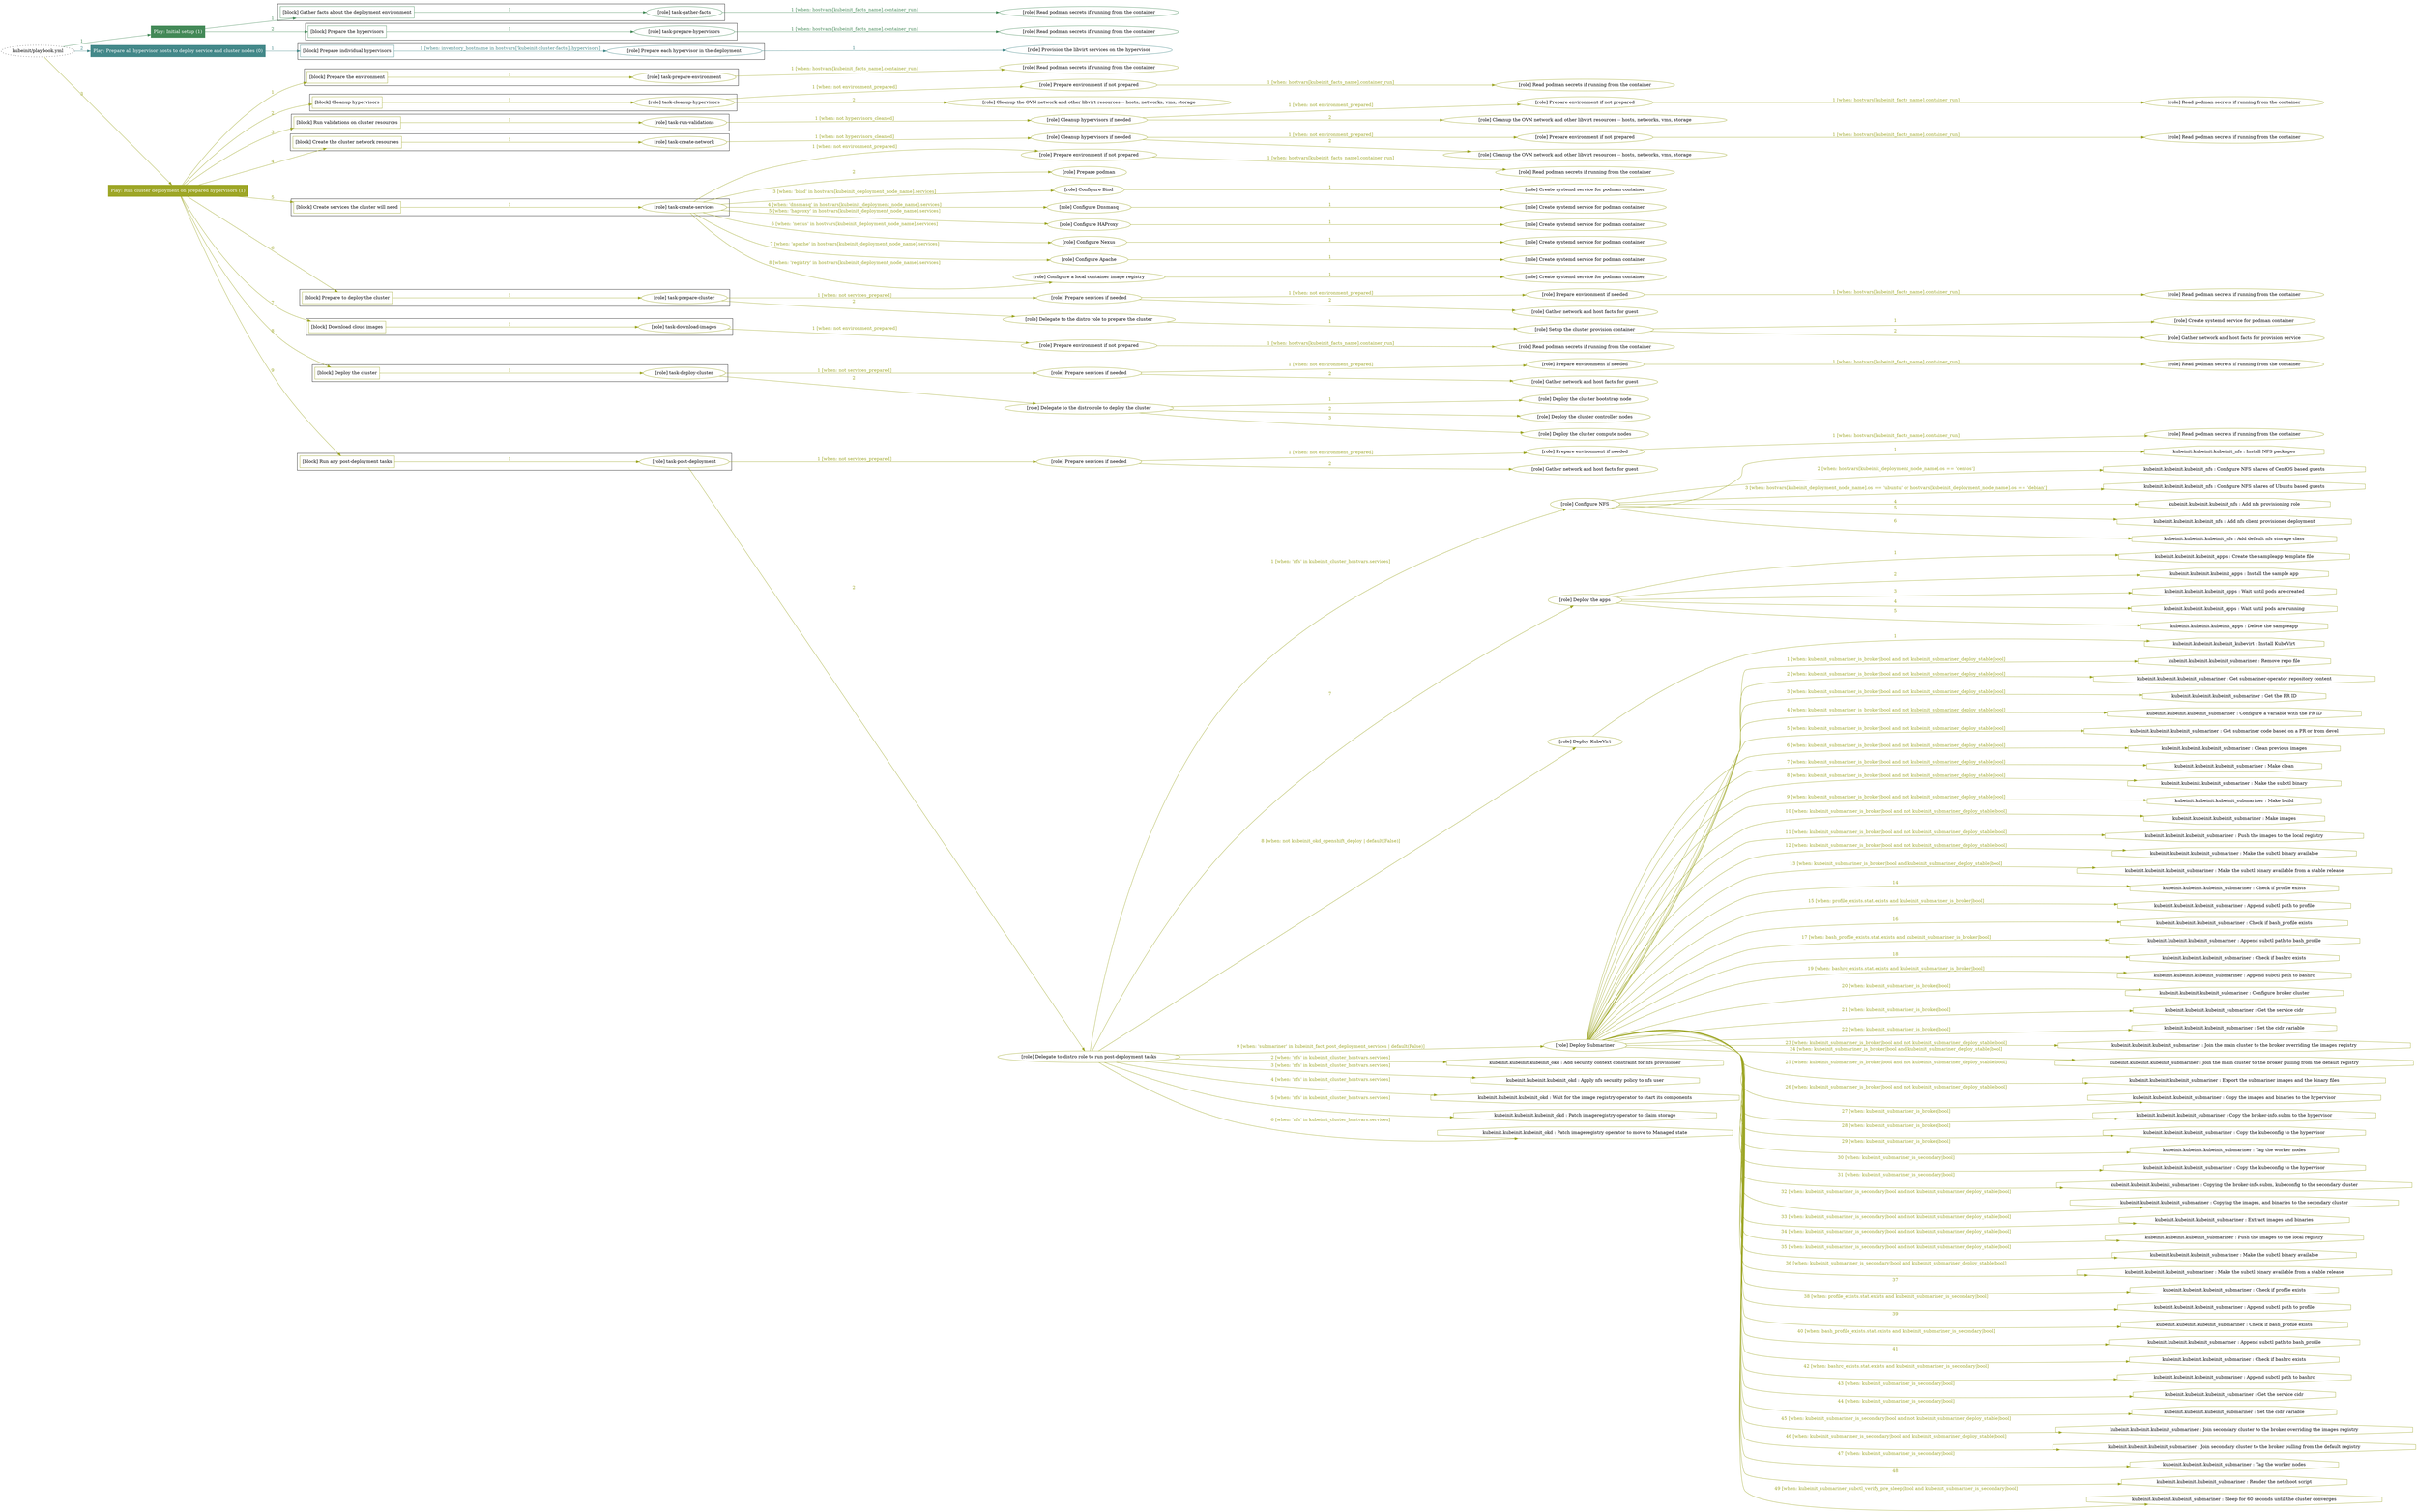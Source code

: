 digraph {
	graph [concentrate=true ordering=in rankdir=LR ratio=fill]
	edge [esep=5 sep=10]
	"kubeinit/playbook.yml" [id=root_node style=dotted]
	play_42cce6a5 [label="Play: Initial setup (1)" color="#438957" fontcolor="#ffffff" id=play_42cce6a5 shape=box style=filled tooltip=localhost]
	"kubeinit/playbook.yml" -> play_42cce6a5 [label="1 " color="#438957" fontcolor="#438957" id=edge_cfff9d50 labeltooltip="1 " tooltip="1 "]
	subgraph "Read podman secrets if running from the container" {
		role_5c3f61fb [label="[role] Read podman secrets if running from the container" color="#438957" id=role_5c3f61fb tooltip="Read podman secrets if running from the container"]
	}
	subgraph "task-gather-facts" {
		role_bfe62b3a [label="[role] task-gather-facts" color="#438957" id=role_bfe62b3a tooltip="task-gather-facts"]
		role_bfe62b3a -> role_5c3f61fb [label="1 [when: hostvars[kubeinit_facts_name].container_run]" color="#438957" fontcolor="#438957" id=edge_d57b0443 labeltooltip="1 [when: hostvars[kubeinit_facts_name].container_run]" tooltip="1 [when: hostvars[kubeinit_facts_name].container_run]"]
	}
	subgraph "Read podman secrets if running from the container" {
		role_46899b60 [label="[role] Read podman secrets if running from the container" color="#438957" id=role_46899b60 tooltip="Read podman secrets if running from the container"]
	}
	subgraph "task-prepare-hypervisors" {
		role_7db9aec5 [label="[role] task-prepare-hypervisors" color="#438957" id=role_7db9aec5 tooltip="task-prepare-hypervisors"]
		role_7db9aec5 -> role_46899b60 [label="1 [when: hostvars[kubeinit_facts_name].container_run]" color="#438957" fontcolor="#438957" id=edge_77476906 labeltooltip="1 [when: hostvars[kubeinit_facts_name].container_run]" tooltip="1 [when: hostvars[kubeinit_facts_name].container_run]"]
	}
	subgraph "Play: Initial setup (1)" {
		play_42cce6a5 -> block_2612ef99 [label=1 color="#438957" fontcolor="#438957" id=edge_4b64748c labeltooltip=1 tooltip=1]
		subgraph cluster_block_2612ef99 {
			block_2612ef99 [label="[block] Gather facts about the deployment environment" color="#438957" id=block_2612ef99 labeltooltip="Gather facts about the deployment environment" shape=box tooltip="Gather facts about the deployment environment"]
			block_2612ef99 -> role_bfe62b3a [label="1 " color="#438957" fontcolor="#438957" id=edge_62fc9cc1 labeltooltip="1 " tooltip="1 "]
		}
		play_42cce6a5 -> block_87e527e1 [label=2 color="#438957" fontcolor="#438957" id=edge_7e9fe523 labeltooltip=2 tooltip=2]
		subgraph cluster_block_87e527e1 {
			block_87e527e1 [label="[block] Prepare the hypervisors" color="#438957" id=block_87e527e1 labeltooltip="Prepare the hypervisors" shape=box tooltip="Prepare the hypervisors"]
			block_87e527e1 -> role_7db9aec5 [label="1 " color="#438957" fontcolor="#438957" id=edge_1ca3d227 labeltooltip="1 " tooltip="1 "]
		}
	}
	play_cac1f98c [label="Play: Prepare all hypervisor hosts to deploy service and cluster nodes (0)" color="#438889" fontcolor="#ffffff" id=play_cac1f98c shape=box style=filled tooltip="Play: Prepare all hypervisor hosts to deploy service and cluster nodes (0)"]
	"kubeinit/playbook.yml" -> play_cac1f98c [label="2 " color="#438889" fontcolor="#438889" id=edge_4b799116 labeltooltip="2 " tooltip="2 "]
	subgraph "Provision the libvirt services on the hypervisor" {
		role_eef55ec4 [label="[role] Provision the libvirt services on the hypervisor" color="#438889" id=role_eef55ec4 tooltip="Provision the libvirt services on the hypervisor"]
	}
	subgraph "Prepare each hypervisor in the deployment" {
		role_e46063d4 [label="[role] Prepare each hypervisor in the deployment" color="#438889" id=role_e46063d4 tooltip="Prepare each hypervisor in the deployment"]
		role_e46063d4 -> role_eef55ec4 [label="1 " color="#438889" fontcolor="#438889" id=edge_6f7a7979 labeltooltip="1 " tooltip="1 "]
	}
	subgraph "Play: Prepare all hypervisor hosts to deploy service and cluster nodes (0)" {
		play_cac1f98c -> block_11e34cba [label=1 color="#438889" fontcolor="#438889" id=edge_0b205a5a labeltooltip=1 tooltip=1]
		subgraph cluster_block_11e34cba {
			block_11e34cba [label="[block] Prepare individual hypervisors" color="#438889" id=block_11e34cba labeltooltip="Prepare individual hypervisors" shape=box tooltip="Prepare individual hypervisors"]
			block_11e34cba -> role_e46063d4 [label="1 [when: inventory_hostname in hostvars['kubeinit-cluster-facts'].hypervisors]" color="#438889" fontcolor="#438889" id=edge_dca8f9c6 labeltooltip="1 [when: inventory_hostname in hostvars['kubeinit-cluster-facts'].hypervisors]" tooltip="1 [when: inventory_hostname in hostvars['kubeinit-cluster-facts'].hypervisors]"]
		}
	}
	play_2611233d [label="Play: Run cluster deployment on prepared hypervisors (1)" color="#9da626" fontcolor="#ffffff" id=play_2611233d shape=box style=filled tooltip=localhost]
	"kubeinit/playbook.yml" -> play_2611233d [label="3 " color="#9da626" fontcolor="#9da626" id=edge_a5fa0fc0 labeltooltip="3 " tooltip="3 "]
	subgraph "Read podman secrets if running from the container" {
		role_19d1912a [label="[role] Read podman secrets if running from the container" color="#9da626" id=role_19d1912a tooltip="Read podman secrets if running from the container"]
	}
	subgraph "task-prepare-environment" {
		role_9ace83a0 [label="[role] task-prepare-environment" color="#9da626" id=role_9ace83a0 tooltip="task-prepare-environment"]
		role_9ace83a0 -> role_19d1912a [label="1 [when: hostvars[kubeinit_facts_name].container_run]" color="#9da626" fontcolor="#9da626" id=edge_2b0a9d65 labeltooltip="1 [when: hostvars[kubeinit_facts_name].container_run]" tooltip="1 [when: hostvars[kubeinit_facts_name].container_run]"]
	}
	subgraph "Read podman secrets if running from the container" {
		role_6fc59593 [label="[role] Read podman secrets if running from the container" color="#9da626" id=role_6fc59593 tooltip="Read podman secrets if running from the container"]
	}
	subgraph "Prepare environment if not prepared" {
		role_04ed0e8a [label="[role] Prepare environment if not prepared" color="#9da626" id=role_04ed0e8a tooltip="Prepare environment if not prepared"]
		role_04ed0e8a -> role_6fc59593 [label="1 [when: hostvars[kubeinit_facts_name].container_run]" color="#9da626" fontcolor="#9da626" id=edge_0fd6fac5 labeltooltip="1 [when: hostvars[kubeinit_facts_name].container_run]" tooltip="1 [when: hostvars[kubeinit_facts_name].container_run]"]
	}
	subgraph "Cleanup the OVN network and other libvirt resources -- hosts, networks, vms, storage" {
		role_d117c8b1 [label="[role] Cleanup the OVN network and other libvirt resources -- hosts, networks, vms, storage" color="#9da626" id=role_d117c8b1 tooltip="Cleanup the OVN network and other libvirt resources -- hosts, networks, vms, storage"]
	}
	subgraph "task-cleanup-hypervisors" {
		role_765df391 [label="[role] task-cleanup-hypervisors" color="#9da626" id=role_765df391 tooltip="task-cleanup-hypervisors"]
		role_765df391 -> role_04ed0e8a [label="1 [when: not environment_prepared]" color="#9da626" fontcolor="#9da626" id=edge_7f606505 labeltooltip="1 [when: not environment_prepared]" tooltip="1 [when: not environment_prepared]"]
		role_765df391 -> role_d117c8b1 [label="2 " color="#9da626" fontcolor="#9da626" id=edge_eddaec33 labeltooltip="2 " tooltip="2 "]
	}
	subgraph "Read podman secrets if running from the container" {
		role_8f0e13f8 [label="[role] Read podman secrets if running from the container" color="#9da626" id=role_8f0e13f8 tooltip="Read podman secrets if running from the container"]
	}
	subgraph "Prepare environment if not prepared" {
		role_3801e904 [label="[role] Prepare environment if not prepared" color="#9da626" id=role_3801e904 tooltip="Prepare environment if not prepared"]
		role_3801e904 -> role_8f0e13f8 [label="1 [when: hostvars[kubeinit_facts_name].container_run]" color="#9da626" fontcolor="#9da626" id=edge_7d2c008b labeltooltip="1 [when: hostvars[kubeinit_facts_name].container_run]" tooltip="1 [when: hostvars[kubeinit_facts_name].container_run]"]
	}
	subgraph "Cleanup the OVN network and other libvirt resources -- hosts, networks, vms, storage" {
		role_2d42d610 [label="[role] Cleanup the OVN network and other libvirt resources -- hosts, networks, vms, storage" color="#9da626" id=role_2d42d610 tooltip="Cleanup the OVN network and other libvirt resources -- hosts, networks, vms, storage"]
	}
	subgraph "Cleanup hypervisors if needed" {
		role_ade77dce [label="[role] Cleanup hypervisors if needed" color="#9da626" id=role_ade77dce tooltip="Cleanup hypervisors if needed"]
		role_ade77dce -> role_3801e904 [label="1 [when: not environment_prepared]" color="#9da626" fontcolor="#9da626" id=edge_4a5fc7aa labeltooltip="1 [when: not environment_prepared]" tooltip="1 [when: not environment_prepared]"]
		role_ade77dce -> role_2d42d610 [label="2 " color="#9da626" fontcolor="#9da626" id=edge_21ef4fc3 labeltooltip="2 " tooltip="2 "]
	}
	subgraph "task-run-validations" {
		role_a54dd58f [label="[role] task-run-validations" color="#9da626" id=role_a54dd58f tooltip="task-run-validations"]
		role_a54dd58f -> role_ade77dce [label="1 [when: not hypervisors_cleaned]" color="#9da626" fontcolor="#9da626" id=edge_a202791b labeltooltip="1 [when: not hypervisors_cleaned]" tooltip="1 [when: not hypervisors_cleaned]"]
	}
	subgraph "Read podman secrets if running from the container" {
		role_76b1484b [label="[role] Read podman secrets if running from the container" color="#9da626" id=role_76b1484b tooltip="Read podman secrets if running from the container"]
	}
	subgraph "Prepare environment if not prepared" {
		role_05260f45 [label="[role] Prepare environment if not prepared" color="#9da626" id=role_05260f45 tooltip="Prepare environment if not prepared"]
		role_05260f45 -> role_76b1484b [label="1 [when: hostvars[kubeinit_facts_name].container_run]" color="#9da626" fontcolor="#9da626" id=edge_aee31276 labeltooltip="1 [when: hostvars[kubeinit_facts_name].container_run]" tooltip="1 [when: hostvars[kubeinit_facts_name].container_run]"]
	}
	subgraph "Cleanup the OVN network and other libvirt resources -- hosts, networks, vms, storage" {
		role_9d1c5d70 [label="[role] Cleanup the OVN network and other libvirt resources -- hosts, networks, vms, storage" color="#9da626" id=role_9d1c5d70 tooltip="Cleanup the OVN network and other libvirt resources -- hosts, networks, vms, storage"]
	}
	subgraph "Cleanup hypervisors if needed" {
		role_c262c5fa [label="[role] Cleanup hypervisors if needed" color="#9da626" id=role_c262c5fa tooltip="Cleanup hypervisors if needed"]
		role_c262c5fa -> role_05260f45 [label="1 [when: not environment_prepared]" color="#9da626" fontcolor="#9da626" id=edge_9c12d416 labeltooltip="1 [when: not environment_prepared]" tooltip="1 [when: not environment_prepared]"]
		role_c262c5fa -> role_9d1c5d70 [label="2 " color="#9da626" fontcolor="#9da626" id=edge_b4fb2f6b labeltooltip="2 " tooltip="2 "]
	}
	subgraph "task-create-network" {
		role_e4347219 [label="[role] task-create-network" color="#9da626" id=role_e4347219 tooltip="task-create-network"]
		role_e4347219 -> role_c262c5fa [label="1 [when: not hypervisors_cleaned]" color="#9da626" fontcolor="#9da626" id=edge_45ff2185 labeltooltip="1 [when: not hypervisors_cleaned]" tooltip="1 [when: not hypervisors_cleaned]"]
	}
	subgraph "Read podman secrets if running from the container" {
		role_058c6c3e [label="[role] Read podman secrets if running from the container" color="#9da626" id=role_058c6c3e tooltip="Read podman secrets if running from the container"]
	}
	subgraph "Prepare environment if not prepared" {
		role_8e733ec6 [label="[role] Prepare environment if not prepared" color="#9da626" id=role_8e733ec6 tooltip="Prepare environment if not prepared"]
		role_8e733ec6 -> role_058c6c3e [label="1 [when: hostvars[kubeinit_facts_name].container_run]" color="#9da626" fontcolor="#9da626" id=edge_9b6ac3eb labeltooltip="1 [when: hostvars[kubeinit_facts_name].container_run]" tooltip="1 [when: hostvars[kubeinit_facts_name].container_run]"]
	}
	subgraph "Prepare podman" {
		role_c71869dc [label="[role] Prepare podman" color="#9da626" id=role_c71869dc tooltip="Prepare podman"]
	}
	subgraph "Create systemd service for podman container" {
		role_96969e6d [label="[role] Create systemd service for podman container" color="#9da626" id=role_96969e6d tooltip="Create systemd service for podman container"]
	}
	subgraph "Configure Bind" {
		role_bf77aa58 [label="[role] Configure Bind" color="#9da626" id=role_bf77aa58 tooltip="Configure Bind"]
		role_bf77aa58 -> role_96969e6d [label="1 " color="#9da626" fontcolor="#9da626" id=edge_381c0ee9 labeltooltip="1 " tooltip="1 "]
	}
	subgraph "Create systemd service for podman container" {
		role_5d0c9477 [label="[role] Create systemd service for podman container" color="#9da626" id=role_5d0c9477 tooltip="Create systemd service for podman container"]
	}
	subgraph "Configure Dnsmasq" {
		role_28f471fd [label="[role] Configure Dnsmasq" color="#9da626" id=role_28f471fd tooltip="Configure Dnsmasq"]
		role_28f471fd -> role_5d0c9477 [label="1 " color="#9da626" fontcolor="#9da626" id=edge_2110c079 labeltooltip="1 " tooltip="1 "]
	}
	subgraph "Create systemd service for podman container" {
		role_eef89f48 [label="[role] Create systemd service for podman container" color="#9da626" id=role_eef89f48 tooltip="Create systemd service for podman container"]
	}
	subgraph "Configure HAProxy" {
		role_4715ae6d [label="[role] Configure HAProxy" color="#9da626" id=role_4715ae6d tooltip="Configure HAProxy"]
		role_4715ae6d -> role_eef89f48 [label="1 " color="#9da626" fontcolor="#9da626" id=edge_57bc27c4 labeltooltip="1 " tooltip="1 "]
	}
	subgraph "Create systemd service for podman container" {
		role_e46162ec [label="[role] Create systemd service for podman container" color="#9da626" id=role_e46162ec tooltip="Create systemd service for podman container"]
	}
	subgraph "Configure Nexus" {
		role_b9d3e4fc [label="[role] Configure Nexus" color="#9da626" id=role_b9d3e4fc tooltip="Configure Nexus"]
		role_b9d3e4fc -> role_e46162ec [label="1 " color="#9da626" fontcolor="#9da626" id=edge_f5526321 labeltooltip="1 " tooltip="1 "]
	}
	subgraph "Create systemd service for podman container" {
		role_b4698236 [label="[role] Create systemd service for podman container" color="#9da626" id=role_b4698236 tooltip="Create systemd service for podman container"]
	}
	subgraph "Configure Apache" {
		role_d076f06e [label="[role] Configure Apache" color="#9da626" id=role_d076f06e tooltip="Configure Apache"]
		role_d076f06e -> role_b4698236 [label="1 " color="#9da626" fontcolor="#9da626" id=edge_c715fb42 labeltooltip="1 " tooltip="1 "]
	}
	subgraph "Create systemd service for podman container" {
		role_dffd22ee [label="[role] Create systemd service for podman container" color="#9da626" id=role_dffd22ee tooltip="Create systemd service for podman container"]
	}
	subgraph "Configure a local container image registry" {
		role_b4f660ff [label="[role] Configure a local container image registry" color="#9da626" id=role_b4f660ff tooltip="Configure a local container image registry"]
		role_b4f660ff -> role_dffd22ee [label="1 " color="#9da626" fontcolor="#9da626" id=edge_3243a214 labeltooltip="1 " tooltip="1 "]
	}
	subgraph "task-create-services" {
		role_027b1e3f [label="[role] task-create-services" color="#9da626" id=role_027b1e3f tooltip="task-create-services"]
		role_027b1e3f -> role_8e733ec6 [label="1 [when: not environment_prepared]" color="#9da626" fontcolor="#9da626" id=edge_28552c92 labeltooltip="1 [when: not environment_prepared]" tooltip="1 [when: not environment_prepared]"]
		role_027b1e3f -> role_c71869dc [label="2 " color="#9da626" fontcolor="#9da626" id=edge_92f28d2d labeltooltip="2 " tooltip="2 "]
		role_027b1e3f -> role_bf77aa58 [label="3 [when: 'bind' in hostvars[kubeinit_deployment_node_name].services]" color="#9da626" fontcolor="#9da626" id=edge_9b7a5a11 labeltooltip="3 [when: 'bind' in hostvars[kubeinit_deployment_node_name].services]" tooltip="3 [when: 'bind' in hostvars[kubeinit_deployment_node_name].services]"]
		role_027b1e3f -> role_28f471fd [label="4 [when: 'dnsmasq' in hostvars[kubeinit_deployment_node_name].services]" color="#9da626" fontcolor="#9da626" id=edge_e1fa5430 labeltooltip="4 [when: 'dnsmasq' in hostvars[kubeinit_deployment_node_name].services]" tooltip="4 [when: 'dnsmasq' in hostvars[kubeinit_deployment_node_name].services]"]
		role_027b1e3f -> role_4715ae6d [label="5 [when: 'haproxy' in hostvars[kubeinit_deployment_node_name].services]" color="#9da626" fontcolor="#9da626" id=edge_b25ad23d labeltooltip="5 [when: 'haproxy' in hostvars[kubeinit_deployment_node_name].services]" tooltip="5 [when: 'haproxy' in hostvars[kubeinit_deployment_node_name].services]"]
		role_027b1e3f -> role_b9d3e4fc [label="6 [when: 'nexus' in hostvars[kubeinit_deployment_node_name].services]" color="#9da626" fontcolor="#9da626" id=edge_dae06e95 labeltooltip="6 [when: 'nexus' in hostvars[kubeinit_deployment_node_name].services]" tooltip="6 [when: 'nexus' in hostvars[kubeinit_deployment_node_name].services]"]
		role_027b1e3f -> role_d076f06e [label="7 [when: 'apache' in hostvars[kubeinit_deployment_node_name].services]" color="#9da626" fontcolor="#9da626" id=edge_4303bf30 labeltooltip="7 [when: 'apache' in hostvars[kubeinit_deployment_node_name].services]" tooltip="7 [when: 'apache' in hostvars[kubeinit_deployment_node_name].services]"]
		role_027b1e3f -> role_b4f660ff [label="8 [when: 'registry' in hostvars[kubeinit_deployment_node_name].services]" color="#9da626" fontcolor="#9da626" id=edge_5d935e5f labeltooltip="8 [when: 'registry' in hostvars[kubeinit_deployment_node_name].services]" tooltip="8 [when: 'registry' in hostvars[kubeinit_deployment_node_name].services]"]
	}
	subgraph "Read podman secrets if running from the container" {
		role_5570ebdb [label="[role] Read podman secrets if running from the container" color="#9da626" id=role_5570ebdb tooltip="Read podman secrets if running from the container"]
	}
	subgraph "Prepare environment if needed" {
		role_5d3e1a8d [label="[role] Prepare environment if needed" color="#9da626" id=role_5d3e1a8d tooltip="Prepare environment if needed"]
		role_5d3e1a8d -> role_5570ebdb [label="1 [when: hostvars[kubeinit_facts_name].container_run]" color="#9da626" fontcolor="#9da626" id=edge_205c4587 labeltooltip="1 [when: hostvars[kubeinit_facts_name].container_run]" tooltip="1 [when: hostvars[kubeinit_facts_name].container_run]"]
	}
	subgraph "Gather network and host facts for guest" {
		role_bfc153e5 [label="[role] Gather network and host facts for guest" color="#9da626" id=role_bfc153e5 tooltip="Gather network and host facts for guest"]
	}
	subgraph "Prepare services if needed" {
		role_a316d84e [label="[role] Prepare services if needed" color="#9da626" id=role_a316d84e tooltip="Prepare services if needed"]
		role_a316d84e -> role_5d3e1a8d [label="1 [when: not environment_prepared]" color="#9da626" fontcolor="#9da626" id=edge_700c7798 labeltooltip="1 [when: not environment_prepared]" tooltip="1 [when: not environment_prepared]"]
		role_a316d84e -> role_bfc153e5 [label="2 " color="#9da626" fontcolor="#9da626" id=edge_8182314f labeltooltip="2 " tooltip="2 "]
	}
	subgraph "Create systemd service for podman container" {
		role_91d63cb1 [label="[role] Create systemd service for podman container" color="#9da626" id=role_91d63cb1 tooltip="Create systemd service for podman container"]
	}
	subgraph "Gather network and host facts for provision service" {
		role_9dd1d942 [label="[role] Gather network and host facts for provision service" color="#9da626" id=role_9dd1d942 tooltip="Gather network and host facts for provision service"]
	}
	subgraph "Setup the cluster provision container" {
		role_8c0d08cd [label="[role] Setup the cluster provision container" color="#9da626" id=role_8c0d08cd tooltip="Setup the cluster provision container"]
		role_8c0d08cd -> role_91d63cb1 [label="1 " color="#9da626" fontcolor="#9da626" id=edge_317adf7c labeltooltip="1 " tooltip="1 "]
		role_8c0d08cd -> role_9dd1d942 [label="2 " color="#9da626" fontcolor="#9da626" id=edge_94e5c860 labeltooltip="2 " tooltip="2 "]
	}
	subgraph "Delegate to the distro role to prepare the cluster" {
		role_8bb4bc93 [label="[role] Delegate to the distro role to prepare the cluster" color="#9da626" id=role_8bb4bc93 tooltip="Delegate to the distro role to prepare the cluster"]
		role_8bb4bc93 -> role_8c0d08cd [label="1 " color="#9da626" fontcolor="#9da626" id=edge_2286fcc6 labeltooltip="1 " tooltip="1 "]
	}
	subgraph "task-prepare-cluster" {
		role_35d59889 [label="[role] task-prepare-cluster" color="#9da626" id=role_35d59889 tooltip="task-prepare-cluster"]
		role_35d59889 -> role_a316d84e [label="1 [when: not services_prepared]" color="#9da626" fontcolor="#9da626" id=edge_e98fdce1 labeltooltip="1 [when: not services_prepared]" tooltip="1 [when: not services_prepared]"]
		role_35d59889 -> role_8bb4bc93 [label="2 " color="#9da626" fontcolor="#9da626" id=edge_489a178f labeltooltip="2 " tooltip="2 "]
	}
	subgraph "Read podman secrets if running from the container" {
		role_2b218127 [label="[role] Read podman secrets if running from the container" color="#9da626" id=role_2b218127 tooltip="Read podman secrets if running from the container"]
	}
	subgraph "Prepare environment if not prepared" {
		role_f9be881f [label="[role] Prepare environment if not prepared" color="#9da626" id=role_f9be881f tooltip="Prepare environment if not prepared"]
		role_f9be881f -> role_2b218127 [label="1 [when: hostvars[kubeinit_facts_name].container_run]" color="#9da626" fontcolor="#9da626" id=edge_d00becee labeltooltip="1 [when: hostvars[kubeinit_facts_name].container_run]" tooltip="1 [when: hostvars[kubeinit_facts_name].container_run]"]
	}
	subgraph "task-download-images" {
		role_0ecc5738 [label="[role] task-download-images" color="#9da626" id=role_0ecc5738 tooltip="task-download-images"]
		role_0ecc5738 -> role_f9be881f [label="1 [when: not environment_prepared]" color="#9da626" fontcolor="#9da626" id=edge_688b8e1a labeltooltip="1 [when: not environment_prepared]" tooltip="1 [when: not environment_prepared]"]
	}
	subgraph "Read podman secrets if running from the container" {
		role_a7e645ca [label="[role] Read podman secrets if running from the container" color="#9da626" id=role_a7e645ca tooltip="Read podman secrets if running from the container"]
	}
	subgraph "Prepare environment if needed" {
		role_a5c27681 [label="[role] Prepare environment if needed" color="#9da626" id=role_a5c27681 tooltip="Prepare environment if needed"]
		role_a5c27681 -> role_a7e645ca [label="1 [when: hostvars[kubeinit_facts_name].container_run]" color="#9da626" fontcolor="#9da626" id=edge_1b699ea5 labeltooltip="1 [when: hostvars[kubeinit_facts_name].container_run]" tooltip="1 [when: hostvars[kubeinit_facts_name].container_run]"]
	}
	subgraph "Gather network and host facts for guest" {
		role_48d72b9c [label="[role] Gather network and host facts for guest" color="#9da626" id=role_48d72b9c tooltip="Gather network and host facts for guest"]
	}
	subgraph "Prepare services if needed" {
		role_309179b0 [label="[role] Prepare services if needed" color="#9da626" id=role_309179b0 tooltip="Prepare services if needed"]
		role_309179b0 -> role_a5c27681 [label="1 [when: not environment_prepared]" color="#9da626" fontcolor="#9da626" id=edge_f3d09053 labeltooltip="1 [when: not environment_prepared]" tooltip="1 [when: not environment_prepared]"]
		role_309179b0 -> role_48d72b9c [label="2 " color="#9da626" fontcolor="#9da626" id=edge_b4696058 labeltooltip="2 " tooltip="2 "]
	}
	subgraph "Deploy the cluster bootstrap node" {
		role_9895fcb1 [label="[role] Deploy the cluster bootstrap node" color="#9da626" id=role_9895fcb1 tooltip="Deploy the cluster bootstrap node"]
	}
	subgraph "Deploy the cluster controller nodes" {
		role_aa1b98f7 [label="[role] Deploy the cluster controller nodes" color="#9da626" id=role_aa1b98f7 tooltip="Deploy the cluster controller nodes"]
	}
	subgraph "Deploy the cluster compute nodes" {
		role_c4c3ea59 [label="[role] Deploy the cluster compute nodes" color="#9da626" id=role_c4c3ea59 tooltip="Deploy the cluster compute nodes"]
	}
	subgraph "Delegate to the distro role to deploy the cluster" {
		role_a49b84d0 [label="[role] Delegate to the distro role to deploy the cluster" color="#9da626" id=role_a49b84d0 tooltip="Delegate to the distro role to deploy the cluster"]
		role_a49b84d0 -> role_9895fcb1 [label="1 " color="#9da626" fontcolor="#9da626" id=edge_2819f475 labeltooltip="1 " tooltip="1 "]
		role_a49b84d0 -> role_aa1b98f7 [label="2 " color="#9da626" fontcolor="#9da626" id=edge_330da40d labeltooltip="2 " tooltip="2 "]
		role_a49b84d0 -> role_c4c3ea59 [label="3 " color="#9da626" fontcolor="#9da626" id=edge_f6952dbe labeltooltip="3 " tooltip="3 "]
	}
	subgraph "task-deploy-cluster" {
		role_84172bc0 [label="[role] task-deploy-cluster" color="#9da626" id=role_84172bc0 tooltip="task-deploy-cluster"]
		role_84172bc0 -> role_309179b0 [label="1 [when: not services_prepared]" color="#9da626" fontcolor="#9da626" id=edge_31ca0db7 labeltooltip="1 [when: not services_prepared]" tooltip="1 [when: not services_prepared]"]
		role_84172bc0 -> role_a49b84d0 [label="2 " color="#9da626" fontcolor="#9da626" id=edge_2ccf8130 labeltooltip="2 " tooltip="2 "]
	}
	subgraph "Read podman secrets if running from the container" {
		role_89dd1e5e [label="[role] Read podman secrets if running from the container" color="#9da626" id=role_89dd1e5e tooltip="Read podman secrets if running from the container"]
	}
	subgraph "Prepare environment if needed" {
		role_1f0198cc [label="[role] Prepare environment if needed" color="#9da626" id=role_1f0198cc tooltip="Prepare environment if needed"]
		role_1f0198cc -> role_89dd1e5e [label="1 [when: hostvars[kubeinit_facts_name].container_run]" color="#9da626" fontcolor="#9da626" id=edge_fe050fe5 labeltooltip="1 [when: hostvars[kubeinit_facts_name].container_run]" tooltip="1 [when: hostvars[kubeinit_facts_name].container_run]"]
	}
	subgraph "Gather network and host facts for guest" {
		role_fc8ea45f [label="[role] Gather network and host facts for guest" color="#9da626" id=role_fc8ea45f tooltip="Gather network and host facts for guest"]
	}
	subgraph "Prepare services if needed" {
		role_6d272fe0 [label="[role] Prepare services if needed" color="#9da626" id=role_6d272fe0 tooltip="Prepare services if needed"]
		role_6d272fe0 -> role_1f0198cc [label="1 [when: not environment_prepared]" color="#9da626" fontcolor="#9da626" id=edge_c3484ecd labeltooltip="1 [when: not environment_prepared]" tooltip="1 [when: not environment_prepared]"]
		role_6d272fe0 -> role_fc8ea45f [label="2 " color="#9da626" fontcolor="#9da626" id=edge_93c12837 labeltooltip="2 " tooltip="2 "]
	}
	subgraph "Configure NFS" {
		role_737ef804 [label="[role] Configure NFS" color="#9da626" id=role_737ef804 tooltip="Configure NFS"]
		task_3ee1846f [label="kubeinit.kubeinit.kubeinit_nfs : Install NFS packages" color="#9da626" id=task_3ee1846f shape=octagon tooltip="kubeinit.kubeinit.kubeinit_nfs : Install NFS packages"]
		role_737ef804 -> task_3ee1846f [label="1 " color="#9da626" fontcolor="#9da626" id=edge_127f5686 labeltooltip="1 " tooltip="1 "]
		task_7551e3c3 [label="kubeinit.kubeinit.kubeinit_nfs : Configure NFS shares of CentOS based guests" color="#9da626" id=task_7551e3c3 shape=octagon tooltip="kubeinit.kubeinit.kubeinit_nfs : Configure NFS shares of CentOS based guests"]
		role_737ef804 -> task_7551e3c3 [label="2 [when: hostvars[kubeinit_deployment_node_name].os == 'centos']" color="#9da626" fontcolor="#9da626" id=edge_327f4922 labeltooltip="2 [when: hostvars[kubeinit_deployment_node_name].os == 'centos']" tooltip="2 [when: hostvars[kubeinit_deployment_node_name].os == 'centos']"]
		task_f514022f [label="kubeinit.kubeinit.kubeinit_nfs : Configure NFS shares of Ubuntu based guests" color="#9da626" id=task_f514022f shape=octagon tooltip="kubeinit.kubeinit.kubeinit_nfs : Configure NFS shares of Ubuntu based guests"]
		role_737ef804 -> task_f514022f [label="3 [when: hostvars[kubeinit_deployment_node_name].os == 'ubuntu' or hostvars[kubeinit_deployment_node_name].os == 'debian']" color="#9da626" fontcolor="#9da626" id=edge_8791c3fd labeltooltip="3 [when: hostvars[kubeinit_deployment_node_name].os == 'ubuntu' or hostvars[kubeinit_deployment_node_name].os == 'debian']" tooltip="3 [when: hostvars[kubeinit_deployment_node_name].os == 'ubuntu' or hostvars[kubeinit_deployment_node_name].os == 'debian']"]
		task_1b7aed48 [label="kubeinit.kubeinit.kubeinit_nfs : Add nfs provisioning role" color="#9da626" id=task_1b7aed48 shape=octagon tooltip="kubeinit.kubeinit.kubeinit_nfs : Add nfs provisioning role"]
		role_737ef804 -> task_1b7aed48 [label="4 " color="#9da626" fontcolor="#9da626" id=edge_368aa9a7 labeltooltip="4 " tooltip="4 "]
		task_b9b1a95e [label="kubeinit.kubeinit.kubeinit_nfs : Add nfs client provisioner deployment" color="#9da626" id=task_b9b1a95e shape=octagon tooltip="kubeinit.kubeinit.kubeinit_nfs : Add nfs client provisioner deployment"]
		role_737ef804 -> task_b9b1a95e [label="5 " color="#9da626" fontcolor="#9da626" id=edge_4b21c1b9 labeltooltip="5 " tooltip="5 "]
		task_5cc7afd2 [label="kubeinit.kubeinit.kubeinit_nfs : Add default nfs storage class" color="#9da626" id=task_5cc7afd2 shape=octagon tooltip="kubeinit.kubeinit.kubeinit_nfs : Add default nfs storage class"]
		role_737ef804 -> task_5cc7afd2 [label="6 " color="#9da626" fontcolor="#9da626" id=edge_dbb8a76e labeltooltip="6 " tooltip="6 "]
	}
	subgraph "Deploy the apps" {
		role_5b7bf7fd [label="[role] Deploy the apps" color="#9da626" id=role_5b7bf7fd tooltip="Deploy the apps"]
		task_7cf01449 [label="kubeinit.kubeinit.kubeinit_apps : Create the sampleapp template file" color="#9da626" id=task_7cf01449 shape=octagon tooltip="kubeinit.kubeinit.kubeinit_apps : Create the sampleapp template file"]
		role_5b7bf7fd -> task_7cf01449 [label="1 " color="#9da626" fontcolor="#9da626" id=edge_8ae81386 labeltooltip="1 " tooltip="1 "]
		task_a56b28e5 [label="kubeinit.kubeinit.kubeinit_apps : Install the sample app" color="#9da626" id=task_a56b28e5 shape=octagon tooltip="kubeinit.kubeinit.kubeinit_apps : Install the sample app"]
		role_5b7bf7fd -> task_a56b28e5 [label="2 " color="#9da626" fontcolor="#9da626" id=edge_a2e391d2 labeltooltip="2 " tooltip="2 "]
		task_6fc2c0c4 [label="kubeinit.kubeinit.kubeinit_apps : Wait until pods are created" color="#9da626" id=task_6fc2c0c4 shape=octagon tooltip="kubeinit.kubeinit.kubeinit_apps : Wait until pods are created"]
		role_5b7bf7fd -> task_6fc2c0c4 [label="3 " color="#9da626" fontcolor="#9da626" id=edge_75c4fe19 labeltooltip="3 " tooltip="3 "]
		task_29d957b2 [label="kubeinit.kubeinit.kubeinit_apps : Wait until pods are running" color="#9da626" id=task_29d957b2 shape=octagon tooltip="kubeinit.kubeinit.kubeinit_apps : Wait until pods are running"]
		role_5b7bf7fd -> task_29d957b2 [label="4 " color="#9da626" fontcolor="#9da626" id=edge_21fa641b labeltooltip="4 " tooltip="4 "]
		task_f80387c5 [label="kubeinit.kubeinit.kubeinit_apps : Delete the sampleapp" color="#9da626" id=task_f80387c5 shape=octagon tooltip="kubeinit.kubeinit.kubeinit_apps : Delete the sampleapp"]
		role_5b7bf7fd -> task_f80387c5 [label="5 " color="#9da626" fontcolor="#9da626" id=edge_738cd902 labeltooltip="5 " tooltip="5 "]
	}
	subgraph "Deploy KubeVirt" {
		role_822eff97 [label="[role] Deploy KubeVirt" color="#9da626" id=role_822eff97 tooltip="Deploy KubeVirt"]
		task_2c014b65 [label="kubeinit.kubeinit.kubeinit_kubevirt : Install KubeVirt" color="#9da626" id=task_2c014b65 shape=octagon tooltip="kubeinit.kubeinit.kubeinit_kubevirt : Install KubeVirt"]
		role_822eff97 -> task_2c014b65 [label="1 " color="#9da626" fontcolor="#9da626" id=edge_b0a2c16b labeltooltip="1 " tooltip="1 "]
	}
	subgraph "Deploy Submariner" {
		role_ac3b3889 [label="[role] Deploy Submariner" color="#9da626" id=role_ac3b3889 tooltip="Deploy Submariner"]
		task_338d9a4a [label="kubeinit.kubeinit.kubeinit_submariner : Remove repo file" color="#9da626" id=task_338d9a4a shape=octagon tooltip="kubeinit.kubeinit.kubeinit_submariner : Remove repo file"]
		role_ac3b3889 -> task_338d9a4a [label="1 [when: kubeinit_submariner_is_broker|bool and not kubeinit_submariner_deploy_stable|bool]" color="#9da626" fontcolor="#9da626" id=edge_c19014fa labeltooltip="1 [when: kubeinit_submariner_is_broker|bool and not kubeinit_submariner_deploy_stable|bool]" tooltip="1 [when: kubeinit_submariner_is_broker|bool and not kubeinit_submariner_deploy_stable|bool]"]
		task_9a79d496 [label="kubeinit.kubeinit.kubeinit_submariner : Get submariner-operator repository content" color="#9da626" id=task_9a79d496 shape=octagon tooltip="kubeinit.kubeinit.kubeinit_submariner : Get submariner-operator repository content"]
		role_ac3b3889 -> task_9a79d496 [label="2 [when: kubeinit_submariner_is_broker|bool and not kubeinit_submariner_deploy_stable|bool]" color="#9da626" fontcolor="#9da626" id=edge_19e7b04e labeltooltip="2 [when: kubeinit_submariner_is_broker|bool and not kubeinit_submariner_deploy_stable|bool]" tooltip="2 [when: kubeinit_submariner_is_broker|bool and not kubeinit_submariner_deploy_stable|bool]"]
		task_36bd5e65 [label="kubeinit.kubeinit.kubeinit_submariner : Get the PR ID" color="#9da626" id=task_36bd5e65 shape=octagon tooltip="kubeinit.kubeinit.kubeinit_submariner : Get the PR ID"]
		role_ac3b3889 -> task_36bd5e65 [label="3 [when: kubeinit_submariner_is_broker|bool and not kubeinit_submariner_deploy_stable|bool]" color="#9da626" fontcolor="#9da626" id=edge_cc358044 labeltooltip="3 [when: kubeinit_submariner_is_broker|bool and not kubeinit_submariner_deploy_stable|bool]" tooltip="3 [when: kubeinit_submariner_is_broker|bool and not kubeinit_submariner_deploy_stable|bool]"]
		task_a819ee10 [label="kubeinit.kubeinit.kubeinit_submariner : Configure a variable with the PR ID" color="#9da626" id=task_a819ee10 shape=octagon tooltip="kubeinit.kubeinit.kubeinit_submariner : Configure a variable with the PR ID"]
		role_ac3b3889 -> task_a819ee10 [label="4 [when: kubeinit_submariner_is_broker|bool and not kubeinit_submariner_deploy_stable|bool]" color="#9da626" fontcolor="#9da626" id=edge_fb15d92f labeltooltip="4 [when: kubeinit_submariner_is_broker|bool and not kubeinit_submariner_deploy_stable|bool]" tooltip="4 [when: kubeinit_submariner_is_broker|bool and not kubeinit_submariner_deploy_stable|bool]"]
		task_2e295574 [label="kubeinit.kubeinit.kubeinit_submariner : Get submariner code based on a PR or from devel" color="#9da626" id=task_2e295574 shape=octagon tooltip="kubeinit.kubeinit.kubeinit_submariner : Get submariner code based on a PR or from devel"]
		role_ac3b3889 -> task_2e295574 [label="5 [when: kubeinit_submariner_is_broker|bool and not kubeinit_submariner_deploy_stable|bool]" color="#9da626" fontcolor="#9da626" id=edge_fc711c49 labeltooltip="5 [when: kubeinit_submariner_is_broker|bool and not kubeinit_submariner_deploy_stable|bool]" tooltip="5 [when: kubeinit_submariner_is_broker|bool and not kubeinit_submariner_deploy_stable|bool]"]
		task_a696d31b [label="kubeinit.kubeinit.kubeinit_submariner : Clean previous images" color="#9da626" id=task_a696d31b shape=octagon tooltip="kubeinit.kubeinit.kubeinit_submariner : Clean previous images"]
		role_ac3b3889 -> task_a696d31b [label="6 [when: kubeinit_submariner_is_broker|bool and not kubeinit_submariner_deploy_stable|bool]" color="#9da626" fontcolor="#9da626" id=edge_e0581200 labeltooltip="6 [when: kubeinit_submariner_is_broker|bool and not kubeinit_submariner_deploy_stable|bool]" tooltip="6 [when: kubeinit_submariner_is_broker|bool and not kubeinit_submariner_deploy_stable|bool]"]
		task_53b433bb [label="kubeinit.kubeinit.kubeinit_submariner : Make clean" color="#9da626" id=task_53b433bb shape=octagon tooltip="kubeinit.kubeinit.kubeinit_submariner : Make clean"]
		role_ac3b3889 -> task_53b433bb [label="7 [when: kubeinit_submariner_is_broker|bool and not kubeinit_submariner_deploy_stable|bool]" color="#9da626" fontcolor="#9da626" id=edge_9bc3e9a5 labeltooltip="7 [when: kubeinit_submariner_is_broker|bool and not kubeinit_submariner_deploy_stable|bool]" tooltip="7 [when: kubeinit_submariner_is_broker|bool and not kubeinit_submariner_deploy_stable|bool]"]
		task_383d53fc [label="kubeinit.kubeinit.kubeinit_submariner : Make the subctl binary" color="#9da626" id=task_383d53fc shape=octagon tooltip="kubeinit.kubeinit.kubeinit_submariner : Make the subctl binary"]
		role_ac3b3889 -> task_383d53fc [label="8 [when: kubeinit_submariner_is_broker|bool and not kubeinit_submariner_deploy_stable|bool]" color="#9da626" fontcolor="#9da626" id=edge_f316e657 labeltooltip="8 [when: kubeinit_submariner_is_broker|bool and not kubeinit_submariner_deploy_stable|bool]" tooltip="8 [when: kubeinit_submariner_is_broker|bool and not kubeinit_submariner_deploy_stable|bool]"]
		task_704687b5 [label="kubeinit.kubeinit.kubeinit_submariner : Make build" color="#9da626" id=task_704687b5 shape=octagon tooltip="kubeinit.kubeinit.kubeinit_submariner : Make build"]
		role_ac3b3889 -> task_704687b5 [label="9 [when: kubeinit_submariner_is_broker|bool and not kubeinit_submariner_deploy_stable|bool]" color="#9da626" fontcolor="#9da626" id=edge_39d6278f labeltooltip="9 [when: kubeinit_submariner_is_broker|bool and not kubeinit_submariner_deploy_stable|bool]" tooltip="9 [when: kubeinit_submariner_is_broker|bool and not kubeinit_submariner_deploy_stable|bool]"]
		task_4dd66fac [label="kubeinit.kubeinit.kubeinit_submariner : Make images" color="#9da626" id=task_4dd66fac shape=octagon tooltip="kubeinit.kubeinit.kubeinit_submariner : Make images"]
		role_ac3b3889 -> task_4dd66fac [label="10 [when: kubeinit_submariner_is_broker|bool and not kubeinit_submariner_deploy_stable|bool]" color="#9da626" fontcolor="#9da626" id=edge_39d593e7 labeltooltip="10 [when: kubeinit_submariner_is_broker|bool and not kubeinit_submariner_deploy_stable|bool]" tooltip="10 [when: kubeinit_submariner_is_broker|bool and not kubeinit_submariner_deploy_stable|bool]"]
		task_031dab0a [label="kubeinit.kubeinit.kubeinit_submariner : Push the images to the local registry" color="#9da626" id=task_031dab0a shape=octagon tooltip="kubeinit.kubeinit.kubeinit_submariner : Push the images to the local registry"]
		role_ac3b3889 -> task_031dab0a [label="11 [when: kubeinit_submariner_is_broker|bool and not kubeinit_submariner_deploy_stable|bool]" color="#9da626" fontcolor="#9da626" id=edge_d19f86a5 labeltooltip="11 [when: kubeinit_submariner_is_broker|bool and not kubeinit_submariner_deploy_stable|bool]" tooltip="11 [when: kubeinit_submariner_is_broker|bool and not kubeinit_submariner_deploy_stable|bool]"]
		task_56d1cd57 [label="kubeinit.kubeinit.kubeinit_submariner : Make the subctl binary available" color="#9da626" id=task_56d1cd57 shape=octagon tooltip="kubeinit.kubeinit.kubeinit_submariner : Make the subctl binary available"]
		role_ac3b3889 -> task_56d1cd57 [label="12 [when: kubeinit_submariner_is_broker|bool and not kubeinit_submariner_deploy_stable|bool]" color="#9da626" fontcolor="#9da626" id=edge_2750174e labeltooltip="12 [when: kubeinit_submariner_is_broker|bool and not kubeinit_submariner_deploy_stable|bool]" tooltip="12 [when: kubeinit_submariner_is_broker|bool and not kubeinit_submariner_deploy_stable|bool]"]
		task_f3e0e281 [label="kubeinit.kubeinit.kubeinit_submariner : Make the subctl binary available from a stable release" color="#9da626" id=task_f3e0e281 shape=octagon tooltip="kubeinit.kubeinit.kubeinit_submariner : Make the subctl binary available from a stable release"]
		role_ac3b3889 -> task_f3e0e281 [label="13 [when: kubeinit_submariner_is_broker|bool and kubeinit_submariner_deploy_stable|bool]" color="#9da626" fontcolor="#9da626" id=edge_b56276dd labeltooltip="13 [when: kubeinit_submariner_is_broker|bool and kubeinit_submariner_deploy_stable|bool]" tooltip="13 [when: kubeinit_submariner_is_broker|bool and kubeinit_submariner_deploy_stable|bool]"]
		task_005215bc [label="kubeinit.kubeinit.kubeinit_submariner : Check if profile exists" color="#9da626" id=task_005215bc shape=octagon tooltip="kubeinit.kubeinit.kubeinit_submariner : Check if profile exists"]
		role_ac3b3889 -> task_005215bc [label="14 " color="#9da626" fontcolor="#9da626" id=edge_8b546957 labeltooltip="14 " tooltip="14 "]
		task_fb57e703 [label="kubeinit.kubeinit.kubeinit_submariner : Append subctl path to profile" color="#9da626" id=task_fb57e703 shape=octagon tooltip="kubeinit.kubeinit.kubeinit_submariner : Append subctl path to profile"]
		role_ac3b3889 -> task_fb57e703 [label="15 [when: profile_exists.stat.exists and kubeinit_submariner_is_broker|bool]" color="#9da626" fontcolor="#9da626" id=edge_ae40d828 labeltooltip="15 [when: profile_exists.stat.exists and kubeinit_submariner_is_broker|bool]" tooltip="15 [when: profile_exists.stat.exists and kubeinit_submariner_is_broker|bool]"]
		task_49a235b7 [label="kubeinit.kubeinit.kubeinit_submariner : Check if bash_profile exists" color="#9da626" id=task_49a235b7 shape=octagon tooltip="kubeinit.kubeinit.kubeinit_submariner : Check if bash_profile exists"]
		role_ac3b3889 -> task_49a235b7 [label="16 " color="#9da626" fontcolor="#9da626" id=edge_bb0ea85e labeltooltip="16 " tooltip="16 "]
		task_68955c60 [label="kubeinit.kubeinit.kubeinit_submariner : Append subctl path to bash_profile" color="#9da626" id=task_68955c60 shape=octagon tooltip="kubeinit.kubeinit.kubeinit_submariner : Append subctl path to bash_profile"]
		role_ac3b3889 -> task_68955c60 [label="17 [when: bash_profile_exists.stat.exists and kubeinit_submariner_is_broker|bool]" color="#9da626" fontcolor="#9da626" id=edge_0e1b22b2 labeltooltip="17 [when: bash_profile_exists.stat.exists and kubeinit_submariner_is_broker|bool]" tooltip="17 [when: bash_profile_exists.stat.exists and kubeinit_submariner_is_broker|bool]"]
		task_283fe9f6 [label="kubeinit.kubeinit.kubeinit_submariner : Check if bashrc exists" color="#9da626" id=task_283fe9f6 shape=octagon tooltip="kubeinit.kubeinit.kubeinit_submariner : Check if bashrc exists"]
		role_ac3b3889 -> task_283fe9f6 [label="18 " color="#9da626" fontcolor="#9da626" id=edge_45d950f0 labeltooltip="18 " tooltip="18 "]
		task_5deeb79f [label="kubeinit.kubeinit.kubeinit_submariner : Append subctl path to bashrc" color="#9da626" id=task_5deeb79f shape=octagon tooltip="kubeinit.kubeinit.kubeinit_submariner : Append subctl path to bashrc"]
		role_ac3b3889 -> task_5deeb79f [label="19 [when: bashrc_exists.stat.exists and kubeinit_submariner_is_broker|bool]" color="#9da626" fontcolor="#9da626" id=edge_a563af2d labeltooltip="19 [when: bashrc_exists.stat.exists and kubeinit_submariner_is_broker|bool]" tooltip="19 [when: bashrc_exists.stat.exists and kubeinit_submariner_is_broker|bool]"]
		task_9ecc8d7f [label="kubeinit.kubeinit.kubeinit_submariner : Configure broker cluster" color="#9da626" id=task_9ecc8d7f shape=octagon tooltip="kubeinit.kubeinit.kubeinit_submariner : Configure broker cluster"]
		role_ac3b3889 -> task_9ecc8d7f [label="20 [when: kubeinit_submariner_is_broker|bool]" color="#9da626" fontcolor="#9da626" id=edge_cff9b70e labeltooltip="20 [when: kubeinit_submariner_is_broker|bool]" tooltip="20 [when: kubeinit_submariner_is_broker|bool]"]
		task_7e65337b [label="kubeinit.kubeinit.kubeinit_submariner : Get the service cidr" color="#9da626" id=task_7e65337b shape=octagon tooltip="kubeinit.kubeinit.kubeinit_submariner : Get the service cidr"]
		role_ac3b3889 -> task_7e65337b [label="21 [when: kubeinit_submariner_is_broker|bool]" color="#9da626" fontcolor="#9da626" id=edge_f8137c13 labeltooltip="21 [when: kubeinit_submariner_is_broker|bool]" tooltip="21 [when: kubeinit_submariner_is_broker|bool]"]
		task_b403b536 [label="kubeinit.kubeinit.kubeinit_submariner : Set the cidr variable" color="#9da626" id=task_b403b536 shape=octagon tooltip="kubeinit.kubeinit.kubeinit_submariner : Set the cidr variable"]
		role_ac3b3889 -> task_b403b536 [label="22 [when: kubeinit_submariner_is_broker|bool]" color="#9da626" fontcolor="#9da626" id=edge_251db0cd labeltooltip="22 [when: kubeinit_submariner_is_broker|bool]" tooltip="22 [when: kubeinit_submariner_is_broker|bool]"]
		task_5b676b2b [label="kubeinit.kubeinit.kubeinit_submariner : Join the main cluster to the broker overriding the images registry" color="#9da626" id=task_5b676b2b shape=octagon tooltip="kubeinit.kubeinit.kubeinit_submariner : Join the main cluster to the broker overriding the images registry"]
		role_ac3b3889 -> task_5b676b2b [label="23 [when: kubeinit_submariner_is_broker|bool and not kubeinit_submariner_deploy_stable|bool]" color="#9da626" fontcolor="#9da626" id=edge_7e68e5de labeltooltip="23 [when: kubeinit_submariner_is_broker|bool and not kubeinit_submariner_deploy_stable|bool]" tooltip="23 [when: kubeinit_submariner_is_broker|bool and not kubeinit_submariner_deploy_stable|bool]"]
		task_acf100ed [label="kubeinit.kubeinit.kubeinit_submariner : Join the main cluster to the broker pulling from the default registry" color="#9da626" id=task_acf100ed shape=octagon tooltip="kubeinit.kubeinit.kubeinit_submariner : Join the main cluster to the broker pulling from the default registry"]
		role_ac3b3889 -> task_acf100ed [label="24 [when: kubeinit_submariner_is_broker|bool and kubeinit_submariner_deploy_stable|bool]" color="#9da626" fontcolor="#9da626" id=edge_05c5d40f labeltooltip="24 [when: kubeinit_submariner_is_broker|bool and kubeinit_submariner_deploy_stable|bool]" tooltip="24 [when: kubeinit_submariner_is_broker|bool and kubeinit_submariner_deploy_stable|bool]"]
		task_e24064a4 [label="kubeinit.kubeinit.kubeinit_submariner : Export the submariner images and the binary files" color="#9da626" id=task_e24064a4 shape=octagon tooltip="kubeinit.kubeinit.kubeinit_submariner : Export the submariner images and the binary files"]
		role_ac3b3889 -> task_e24064a4 [label="25 [when: kubeinit_submariner_is_broker|bool and not kubeinit_submariner_deploy_stable|bool]" color="#9da626" fontcolor="#9da626" id=edge_097f407a labeltooltip="25 [when: kubeinit_submariner_is_broker|bool and not kubeinit_submariner_deploy_stable|bool]" tooltip="25 [when: kubeinit_submariner_is_broker|bool and not kubeinit_submariner_deploy_stable|bool]"]
		task_b812f107 [label="kubeinit.kubeinit.kubeinit_submariner : Copy the images and binaries to the hypervisor" color="#9da626" id=task_b812f107 shape=octagon tooltip="kubeinit.kubeinit.kubeinit_submariner : Copy the images and binaries to the hypervisor"]
		role_ac3b3889 -> task_b812f107 [label="26 [when: kubeinit_submariner_is_broker|bool and not kubeinit_submariner_deploy_stable|bool]" color="#9da626" fontcolor="#9da626" id=edge_1df38be6 labeltooltip="26 [when: kubeinit_submariner_is_broker|bool and not kubeinit_submariner_deploy_stable|bool]" tooltip="26 [when: kubeinit_submariner_is_broker|bool and not kubeinit_submariner_deploy_stable|bool]"]
		task_199d308c [label="kubeinit.kubeinit.kubeinit_submariner : Copy the broker-info.subm to the hypervisor" color="#9da626" id=task_199d308c shape=octagon tooltip="kubeinit.kubeinit.kubeinit_submariner : Copy the broker-info.subm to the hypervisor"]
		role_ac3b3889 -> task_199d308c [label="27 [when: kubeinit_submariner_is_broker|bool]" color="#9da626" fontcolor="#9da626" id=edge_712068c6 labeltooltip="27 [when: kubeinit_submariner_is_broker|bool]" tooltip="27 [when: kubeinit_submariner_is_broker|bool]"]
		task_c566f8ee [label="kubeinit.kubeinit.kubeinit_submariner : Copy the kubeconfig to the hypervisor" color="#9da626" id=task_c566f8ee shape=octagon tooltip="kubeinit.kubeinit.kubeinit_submariner : Copy the kubeconfig to the hypervisor"]
		role_ac3b3889 -> task_c566f8ee [label="28 [when: kubeinit_submariner_is_broker|bool]" color="#9da626" fontcolor="#9da626" id=edge_73ba015b labeltooltip="28 [when: kubeinit_submariner_is_broker|bool]" tooltip="28 [when: kubeinit_submariner_is_broker|bool]"]
		task_dafbffb4 [label="kubeinit.kubeinit.kubeinit_submariner : Tag the worker nodes" color="#9da626" id=task_dafbffb4 shape=octagon tooltip="kubeinit.kubeinit.kubeinit_submariner : Tag the worker nodes"]
		role_ac3b3889 -> task_dafbffb4 [label="29 [when: kubeinit_submariner_is_broker|bool]" color="#9da626" fontcolor="#9da626" id=edge_1d029391 labeltooltip="29 [when: kubeinit_submariner_is_broker|bool]" tooltip="29 [when: kubeinit_submariner_is_broker|bool]"]
		task_2f606230 [label="kubeinit.kubeinit.kubeinit_submariner : Copy the kubeconfig to the hypervisor" color="#9da626" id=task_2f606230 shape=octagon tooltip="kubeinit.kubeinit.kubeinit_submariner : Copy the kubeconfig to the hypervisor"]
		role_ac3b3889 -> task_2f606230 [label="30 [when: kubeinit_submariner_is_secondary|bool]" color="#9da626" fontcolor="#9da626" id=edge_1aafca01 labeltooltip="30 [when: kubeinit_submariner_is_secondary|bool]" tooltip="30 [when: kubeinit_submariner_is_secondary|bool]"]
		task_b7ef0866 [label="kubeinit.kubeinit.kubeinit_submariner : Copying the broker-info.subm, kubeconfig to the secondary cluster" color="#9da626" id=task_b7ef0866 shape=octagon tooltip="kubeinit.kubeinit.kubeinit_submariner : Copying the broker-info.subm, kubeconfig to the secondary cluster"]
		role_ac3b3889 -> task_b7ef0866 [label="31 [when: kubeinit_submariner_is_secondary|bool]" color="#9da626" fontcolor="#9da626" id=edge_c10b7636 labeltooltip="31 [when: kubeinit_submariner_is_secondary|bool]" tooltip="31 [when: kubeinit_submariner_is_secondary|bool]"]
		task_0abfb1a8 [label="kubeinit.kubeinit.kubeinit_submariner : Copying the images, and binaries to the secondary cluster" color="#9da626" id=task_0abfb1a8 shape=octagon tooltip="kubeinit.kubeinit.kubeinit_submariner : Copying the images, and binaries to the secondary cluster"]
		role_ac3b3889 -> task_0abfb1a8 [label="32 [when: kubeinit_submariner_is_secondary|bool and not kubeinit_submariner_deploy_stable|bool]" color="#9da626" fontcolor="#9da626" id=edge_e67ead01 labeltooltip="32 [when: kubeinit_submariner_is_secondary|bool and not kubeinit_submariner_deploy_stable|bool]" tooltip="32 [when: kubeinit_submariner_is_secondary|bool and not kubeinit_submariner_deploy_stable|bool]"]
		task_70147279 [label="kubeinit.kubeinit.kubeinit_submariner : Extract images and binaries" color="#9da626" id=task_70147279 shape=octagon tooltip="kubeinit.kubeinit.kubeinit_submariner : Extract images and binaries"]
		role_ac3b3889 -> task_70147279 [label="33 [when: kubeinit_submariner_is_secondary|bool and not kubeinit_submariner_deploy_stable|bool]" color="#9da626" fontcolor="#9da626" id=edge_ff491cf4 labeltooltip="33 [when: kubeinit_submariner_is_secondary|bool and not kubeinit_submariner_deploy_stable|bool]" tooltip="33 [when: kubeinit_submariner_is_secondary|bool and not kubeinit_submariner_deploy_stable|bool]"]
		task_d0dd738b [label="kubeinit.kubeinit.kubeinit_submariner : Push the images to the local registry" color="#9da626" id=task_d0dd738b shape=octagon tooltip="kubeinit.kubeinit.kubeinit_submariner : Push the images to the local registry"]
		role_ac3b3889 -> task_d0dd738b [label="34 [when: kubeinit_submariner_is_secondary|bool and not kubeinit_submariner_deploy_stable|bool]" color="#9da626" fontcolor="#9da626" id=edge_91dca381 labeltooltip="34 [when: kubeinit_submariner_is_secondary|bool and not kubeinit_submariner_deploy_stable|bool]" tooltip="34 [when: kubeinit_submariner_is_secondary|bool and not kubeinit_submariner_deploy_stable|bool]"]
		task_95081748 [label="kubeinit.kubeinit.kubeinit_submariner : Make the subctl binary available" color="#9da626" id=task_95081748 shape=octagon tooltip="kubeinit.kubeinit.kubeinit_submariner : Make the subctl binary available"]
		role_ac3b3889 -> task_95081748 [label="35 [when: kubeinit_submariner_is_secondary|bool and not kubeinit_submariner_deploy_stable|bool]" color="#9da626" fontcolor="#9da626" id=edge_f7f422c2 labeltooltip="35 [when: kubeinit_submariner_is_secondary|bool and not kubeinit_submariner_deploy_stable|bool]" tooltip="35 [when: kubeinit_submariner_is_secondary|bool and not kubeinit_submariner_deploy_stable|bool]"]
		task_23e2b24d [label="kubeinit.kubeinit.kubeinit_submariner : Make the subctl binary available from a stable release" color="#9da626" id=task_23e2b24d shape=octagon tooltip="kubeinit.kubeinit.kubeinit_submariner : Make the subctl binary available from a stable release"]
		role_ac3b3889 -> task_23e2b24d [label="36 [when: kubeinit_submariner_is_secondary|bool and kubeinit_submariner_deploy_stable|bool]" color="#9da626" fontcolor="#9da626" id=edge_8faacaa2 labeltooltip="36 [when: kubeinit_submariner_is_secondary|bool and kubeinit_submariner_deploy_stable|bool]" tooltip="36 [when: kubeinit_submariner_is_secondary|bool and kubeinit_submariner_deploy_stable|bool]"]
		task_fb059a6c [label="kubeinit.kubeinit.kubeinit_submariner : Check if profile exists" color="#9da626" id=task_fb059a6c shape=octagon tooltip="kubeinit.kubeinit.kubeinit_submariner : Check if profile exists"]
		role_ac3b3889 -> task_fb059a6c [label="37 " color="#9da626" fontcolor="#9da626" id=edge_3e856af6 labeltooltip="37 " tooltip="37 "]
		task_5accae16 [label="kubeinit.kubeinit.kubeinit_submariner : Append subctl path to profile" color="#9da626" id=task_5accae16 shape=octagon tooltip="kubeinit.kubeinit.kubeinit_submariner : Append subctl path to profile"]
		role_ac3b3889 -> task_5accae16 [label="38 [when: profile_exists.stat.exists and kubeinit_submariner_is_secondary|bool]" color="#9da626" fontcolor="#9da626" id=edge_6cf279ec labeltooltip="38 [when: profile_exists.stat.exists and kubeinit_submariner_is_secondary|bool]" tooltip="38 [when: profile_exists.stat.exists and kubeinit_submariner_is_secondary|bool]"]
		task_0598550f [label="kubeinit.kubeinit.kubeinit_submariner : Check if bash_profile exists" color="#9da626" id=task_0598550f shape=octagon tooltip="kubeinit.kubeinit.kubeinit_submariner : Check if bash_profile exists"]
		role_ac3b3889 -> task_0598550f [label="39 " color="#9da626" fontcolor="#9da626" id=edge_09aaed32 labeltooltip="39 " tooltip="39 "]
		task_622807b4 [label="kubeinit.kubeinit.kubeinit_submariner : Append subctl path to bash_profile" color="#9da626" id=task_622807b4 shape=octagon tooltip="kubeinit.kubeinit.kubeinit_submariner : Append subctl path to bash_profile"]
		role_ac3b3889 -> task_622807b4 [label="40 [when: bash_profile_exists.stat.exists and kubeinit_submariner_is_secondary|bool]" color="#9da626" fontcolor="#9da626" id=edge_593cd18f labeltooltip="40 [when: bash_profile_exists.stat.exists and kubeinit_submariner_is_secondary|bool]" tooltip="40 [when: bash_profile_exists.stat.exists and kubeinit_submariner_is_secondary|bool]"]
		task_acbfaced [label="kubeinit.kubeinit.kubeinit_submariner : Check if bashrc exists" color="#9da626" id=task_acbfaced shape=octagon tooltip="kubeinit.kubeinit.kubeinit_submariner : Check if bashrc exists"]
		role_ac3b3889 -> task_acbfaced [label="41 " color="#9da626" fontcolor="#9da626" id=edge_370b52a7 labeltooltip="41 " tooltip="41 "]
		task_750e0a2e [label="kubeinit.kubeinit.kubeinit_submariner : Append subctl path to bashrc" color="#9da626" id=task_750e0a2e shape=octagon tooltip="kubeinit.kubeinit.kubeinit_submariner : Append subctl path to bashrc"]
		role_ac3b3889 -> task_750e0a2e [label="42 [when: bashrc_exists.stat.exists and kubeinit_submariner_is_secondary|bool]" color="#9da626" fontcolor="#9da626" id=edge_1795713b labeltooltip="42 [when: bashrc_exists.stat.exists and kubeinit_submariner_is_secondary|bool]" tooltip="42 [when: bashrc_exists.stat.exists and kubeinit_submariner_is_secondary|bool]"]
		task_ab7b5a6d [label="kubeinit.kubeinit.kubeinit_submariner : Get the service cidr" color="#9da626" id=task_ab7b5a6d shape=octagon tooltip="kubeinit.kubeinit.kubeinit_submariner : Get the service cidr"]
		role_ac3b3889 -> task_ab7b5a6d [label="43 [when: kubeinit_submariner_is_secondary|bool]" color="#9da626" fontcolor="#9da626" id=edge_55e11e0a labeltooltip="43 [when: kubeinit_submariner_is_secondary|bool]" tooltip="43 [when: kubeinit_submariner_is_secondary|bool]"]
		task_daa5caf7 [label="kubeinit.kubeinit.kubeinit_submariner : Set the cidr variable" color="#9da626" id=task_daa5caf7 shape=octagon tooltip="kubeinit.kubeinit.kubeinit_submariner : Set the cidr variable"]
		role_ac3b3889 -> task_daa5caf7 [label="44 [when: kubeinit_submariner_is_secondary|bool]" color="#9da626" fontcolor="#9da626" id=edge_f0ddf9a3 labeltooltip="44 [when: kubeinit_submariner_is_secondary|bool]" tooltip="44 [when: kubeinit_submariner_is_secondary|bool]"]
		task_d56fc2e4 [label="kubeinit.kubeinit.kubeinit_submariner : Join secondary cluster to the broker overriding the images registry" color="#9da626" id=task_d56fc2e4 shape=octagon tooltip="kubeinit.kubeinit.kubeinit_submariner : Join secondary cluster to the broker overriding the images registry"]
		role_ac3b3889 -> task_d56fc2e4 [label="45 [when: kubeinit_submariner_is_secondary|bool and not kubeinit_submariner_deploy_stable|bool]" color="#9da626" fontcolor="#9da626" id=edge_97ef4585 labeltooltip="45 [when: kubeinit_submariner_is_secondary|bool and not kubeinit_submariner_deploy_stable|bool]" tooltip="45 [when: kubeinit_submariner_is_secondary|bool and not kubeinit_submariner_deploy_stable|bool]"]
		task_792cf057 [label="kubeinit.kubeinit.kubeinit_submariner : Join secondary cluster to the broker pulling from the default registry" color="#9da626" id=task_792cf057 shape=octagon tooltip="kubeinit.kubeinit.kubeinit_submariner : Join secondary cluster to the broker pulling from the default registry"]
		role_ac3b3889 -> task_792cf057 [label="46 [when: kubeinit_submariner_is_secondary|bool and kubeinit_submariner_deploy_stable|bool]" color="#9da626" fontcolor="#9da626" id=edge_8dfa35f9 labeltooltip="46 [when: kubeinit_submariner_is_secondary|bool and kubeinit_submariner_deploy_stable|bool]" tooltip="46 [when: kubeinit_submariner_is_secondary|bool and kubeinit_submariner_deploy_stable|bool]"]
		task_fa0ac0ed [label="kubeinit.kubeinit.kubeinit_submariner : Tag the worker nodes" color="#9da626" id=task_fa0ac0ed shape=octagon tooltip="kubeinit.kubeinit.kubeinit_submariner : Tag the worker nodes"]
		role_ac3b3889 -> task_fa0ac0ed [label="47 [when: kubeinit_submariner_is_secondary|bool]" color="#9da626" fontcolor="#9da626" id=edge_b82117c6 labeltooltip="47 [when: kubeinit_submariner_is_secondary|bool]" tooltip="47 [when: kubeinit_submariner_is_secondary|bool]"]
		task_f0ecd4e7 [label="kubeinit.kubeinit.kubeinit_submariner : Render the netshoot script" color="#9da626" id=task_f0ecd4e7 shape=octagon tooltip="kubeinit.kubeinit.kubeinit_submariner : Render the netshoot script"]
		role_ac3b3889 -> task_f0ecd4e7 [label="48 " color="#9da626" fontcolor="#9da626" id=edge_590e7b6b labeltooltip="48 " tooltip="48 "]
		task_de1883b9 [label="kubeinit.kubeinit.kubeinit_submariner : Sleep for 60 seconds until the cluster converges" color="#9da626" id=task_de1883b9 shape=octagon tooltip="kubeinit.kubeinit.kubeinit_submariner : Sleep for 60 seconds until the cluster converges"]
		role_ac3b3889 -> task_de1883b9 [label="49 [when: kubeinit_submariner_subctl_verify_pre_sleep|bool and kubeinit_submariner_is_secondary|bool]" color="#9da626" fontcolor="#9da626" id=edge_03899859 labeltooltip="49 [when: kubeinit_submariner_subctl_verify_pre_sleep|bool and kubeinit_submariner_is_secondary|bool]" tooltip="49 [when: kubeinit_submariner_subctl_verify_pre_sleep|bool and kubeinit_submariner_is_secondary|bool]"]
	}
	subgraph "Delegate to distro role to run post-deployment tasks" {
		role_046aa141 [label="[role] Delegate to distro role to run post-deployment tasks" color="#9da626" id=role_046aa141 tooltip="Delegate to distro role to run post-deployment tasks"]
		role_046aa141 -> role_737ef804 [label="1 [when: 'nfs' in kubeinit_cluster_hostvars.services]" color="#9da626" fontcolor="#9da626" id=edge_4ac8d53c labeltooltip="1 [when: 'nfs' in kubeinit_cluster_hostvars.services]" tooltip="1 [when: 'nfs' in kubeinit_cluster_hostvars.services]"]
		task_8e93d077 [label="kubeinit.kubeinit.kubeinit_okd : Add security context constraint for nfs provisioner" color="#9da626" id=task_8e93d077 shape=octagon tooltip="kubeinit.kubeinit.kubeinit_okd : Add security context constraint for nfs provisioner"]
		role_046aa141 -> task_8e93d077 [label="2 [when: 'nfs' in kubeinit_cluster_hostvars.services]" color="#9da626" fontcolor="#9da626" id=edge_6bdd6e83 labeltooltip="2 [when: 'nfs' in kubeinit_cluster_hostvars.services]" tooltip="2 [when: 'nfs' in kubeinit_cluster_hostvars.services]"]
		task_5c84defe [label="kubeinit.kubeinit.kubeinit_okd : Apply nfs security policy to nfs user" color="#9da626" id=task_5c84defe shape=octagon tooltip="kubeinit.kubeinit.kubeinit_okd : Apply nfs security policy to nfs user"]
		role_046aa141 -> task_5c84defe [label="3 [when: 'nfs' in kubeinit_cluster_hostvars.services]" color="#9da626" fontcolor="#9da626" id=edge_f7a8d676 labeltooltip="3 [when: 'nfs' in kubeinit_cluster_hostvars.services]" tooltip="3 [when: 'nfs' in kubeinit_cluster_hostvars.services]"]
		task_a28348a8 [label="kubeinit.kubeinit.kubeinit_okd : Wait for the image registry operator to start its components" color="#9da626" id=task_a28348a8 shape=octagon tooltip="kubeinit.kubeinit.kubeinit_okd : Wait for the image registry operator to start its components"]
		role_046aa141 -> task_a28348a8 [label="4 [when: 'nfs' in kubeinit_cluster_hostvars.services]" color="#9da626" fontcolor="#9da626" id=edge_cab74921 labeltooltip="4 [when: 'nfs' in kubeinit_cluster_hostvars.services]" tooltip="4 [when: 'nfs' in kubeinit_cluster_hostvars.services]"]
		task_657d74e7 [label="kubeinit.kubeinit.kubeinit_okd : Patch imageregistry operator to claim storage" color="#9da626" id=task_657d74e7 shape=octagon tooltip="kubeinit.kubeinit.kubeinit_okd : Patch imageregistry operator to claim storage"]
		role_046aa141 -> task_657d74e7 [label="5 [when: 'nfs' in kubeinit_cluster_hostvars.services]" color="#9da626" fontcolor="#9da626" id=edge_329e9d72 labeltooltip="5 [when: 'nfs' in kubeinit_cluster_hostvars.services]" tooltip="5 [when: 'nfs' in kubeinit_cluster_hostvars.services]"]
		task_a0039e02 [label="kubeinit.kubeinit.kubeinit_okd : Patch imageregistry operator to move to Managed state" color="#9da626" id=task_a0039e02 shape=octagon tooltip="kubeinit.kubeinit.kubeinit_okd : Patch imageregistry operator to move to Managed state"]
		role_046aa141 -> task_a0039e02 [label="6 [when: 'nfs' in kubeinit_cluster_hostvars.services]" color="#9da626" fontcolor="#9da626" id=edge_1c4afcd4 labeltooltip="6 [when: 'nfs' in kubeinit_cluster_hostvars.services]" tooltip="6 [when: 'nfs' in kubeinit_cluster_hostvars.services]"]
		role_046aa141 -> role_5b7bf7fd [label="7 " color="#9da626" fontcolor="#9da626" id=edge_d3167619 labeltooltip="7 " tooltip="7 "]
		role_046aa141 -> role_822eff97 [label="8 [when: not kubeinit_okd_openshift_deploy | default(False)]" color="#9da626" fontcolor="#9da626" id=edge_5de39a78 labeltooltip="8 [when: not kubeinit_okd_openshift_deploy | default(False)]" tooltip="8 [when: not kubeinit_okd_openshift_deploy | default(False)]"]
		role_046aa141 -> role_ac3b3889 [label="9 [when: 'submariner' in kubeinit_fact_post_deployment_services | default(False)]" color="#9da626" fontcolor="#9da626" id=edge_ed83972e labeltooltip="9 [when: 'submariner' in kubeinit_fact_post_deployment_services | default(False)]" tooltip="9 [when: 'submariner' in kubeinit_fact_post_deployment_services | default(False)]"]
	}
	subgraph "task-post-deployment" {
		role_8316679b [label="[role] task-post-deployment" color="#9da626" id=role_8316679b tooltip="task-post-deployment"]
		role_8316679b -> role_6d272fe0 [label="1 [when: not services_prepared]" color="#9da626" fontcolor="#9da626" id=edge_3c12cc3c labeltooltip="1 [when: not services_prepared]" tooltip="1 [when: not services_prepared]"]
		role_8316679b -> role_046aa141 [label="2 " color="#9da626" fontcolor="#9da626" id=edge_130757f3 labeltooltip="2 " tooltip="2 "]
	}
	subgraph "Play: Run cluster deployment on prepared hypervisors (1)" {
		play_2611233d -> block_38ddfd35 [label=1 color="#9da626" fontcolor="#9da626" id=edge_3a30ebbf labeltooltip=1 tooltip=1]
		subgraph cluster_block_38ddfd35 {
			block_38ddfd35 [label="[block] Prepare the environment" color="#9da626" id=block_38ddfd35 labeltooltip="Prepare the environment" shape=box tooltip="Prepare the environment"]
			block_38ddfd35 -> role_9ace83a0 [label="1 " color="#9da626" fontcolor="#9da626" id=edge_c759de7f labeltooltip="1 " tooltip="1 "]
		}
		play_2611233d -> block_6f509f77 [label=2 color="#9da626" fontcolor="#9da626" id=edge_53a42503 labeltooltip=2 tooltip=2]
		subgraph cluster_block_6f509f77 {
			block_6f509f77 [label="[block] Cleanup hypervisors" color="#9da626" id=block_6f509f77 labeltooltip="Cleanup hypervisors" shape=box tooltip="Cleanup hypervisors"]
			block_6f509f77 -> role_765df391 [label="1 " color="#9da626" fontcolor="#9da626" id=edge_3ace6edb labeltooltip="1 " tooltip="1 "]
		}
		play_2611233d -> block_20552792 [label=3 color="#9da626" fontcolor="#9da626" id=edge_a8e143fc labeltooltip=3 tooltip=3]
		subgraph cluster_block_20552792 {
			block_20552792 [label="[block] Run validations on cluster resources" color="#9da626" id=block_20552792 labeltooltip="Run validations on cluster resources" shape=box tooltip="Run validations on cluster resources"]
			block_20552792 -> role_a54dd58f [label="1 " color="#9da626" fontcolor="#9da626" id=edge_96b66567 labeltooltip="1 " tooltip="1 "]
		}
		play_2611233d -> block_fb843ecc [label=4 color="#9da626" fontcolor="#9da626" id=edge_f2db3c30 labeltooltip=4 tooltip=4]
		subgraph cluster_block_fb843ecc {
			block_fb843ecc [label="[block] Create the cluster network resources" color="#9da626" id=block_fb843ecc labeltooltip="Create the cluster network resources" shape=box tooltip="Create the cluster network resources"]
			block_fb843ecc -> role_e4347219 [label="1 " color="#9da626" fontcolor="#9da626" id=edge_7ae0b44f labeltooltip="1 " tooltip="1 "]
		}
		play_2611233d -> block_58c58fd9 [label=5 color="#9da626" fontcolor="#9da626" id=edge_2196e67c labeltooltip=5 tooltip=5]
		subgraph cluster_block_58c58fd9 {
			block_58c58fd9 [label="[block] Create services the cluster will need" color="#9da626" id=block_58c58fd9 labeltooltip="Create services the cluster will need" shape=box tooltip="Create services the cluster will need"]
			block_58c58fd9 -> role_027b1e3f [label="1 " color="#9da626" fontcolor="#9da626" id=edge_16623c52 labeltooltip="1 " tooltip="1 "]
		}
		play_2611233d -> block_be861586 [label=6 color="#9da626" fontcolor="#9da626" id=edge_9c203cc8 labeltooltip=6 tooltip=6]
		subgraph cluster_block_be861586 {
			block_be861586 [label="[block] Prepare to deploy the cluster" color="#9da626" id=block_be861586 labeltooltip="Prepare to deploy the cluster" shape=box tooltip="Prepare to deploy the cluster"]
			block_be861586 -> role_35d59889 [label="1 " color="#9da626" fontcolor="#9da626" id=edge_99c1ae0f labeltooltip="1 " tooltip="1 "]
		}
		play_2611233d -> block_b1200ed3 [label=7 color="#9da626" fontcolor="#9da626" id=edge_044eb377 labeltooltip=7 tooltip=7]
		subgraph cluster_block_b1200ed3 {
			block_b1200ed3 [label="[block] Download cloud images" color="#9da626" id=block_b1200ed3 labeltooltip="Download cloud images" shape=box tooltip="Download cloud images"]
			block_b1200ed3 -> role_0ecc5738 [label="1 " color="#9da626" fontcolor="#9da626" id=edge_b340b660 labeltooltip="1 " tooltip="1 "]
		}
		play_2611233d -> block_27251650 [label=8 color="#9da626" fontcolor="#9da626" id=edge_daad91b8 labeltooltip=8 tooltip=8]
		subgraph cluster_block_27251650 {
			block_27251650 [label="[block] Deploy the cluster" color="#9da626" id=block_27251650 labeltooltip="Deploy the cluster" shape=box tooltip="Deploy the cluster"]
			block_27251650 -> role_84172bc0 [label="1 " color="#9da626" fontcolor="#9da626" id=edge_51188181 labeltooltip="1 " tooltip="1 "]
		}
		play_2611233d -> block_65d4e958 [label=9 color="#9da626" fontcolor="#9da626" id=edge_fc3dfd60 labeltooltip=9 tooltip=9]
		subgraph cluster_block_65d4e958 {
			block_65d4e958 [label="[block] Run any post-deployment tasks" color="#9da626" id=block_65d4e958 labeltooltip="Run any post-deployment tasks" shape=box tooltip="Run any post-deployment tasks"]
			block_65d4e958 -> role_8316679b [label="1 " color="#9da626" fontcolor="#9da626" id=edge_e271a153 labeltooltip="1 " tooltip="1 "]
		}
	}
}
